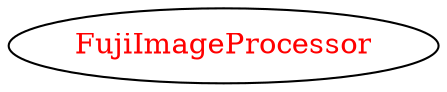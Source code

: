 digraph dependencyGraph {
 concentrate=true;
 ranksep="2.0";
 rankdir="LR"; 
 splines="ortho";
"FujiImageProcessor" [fontcolor="red"];
}